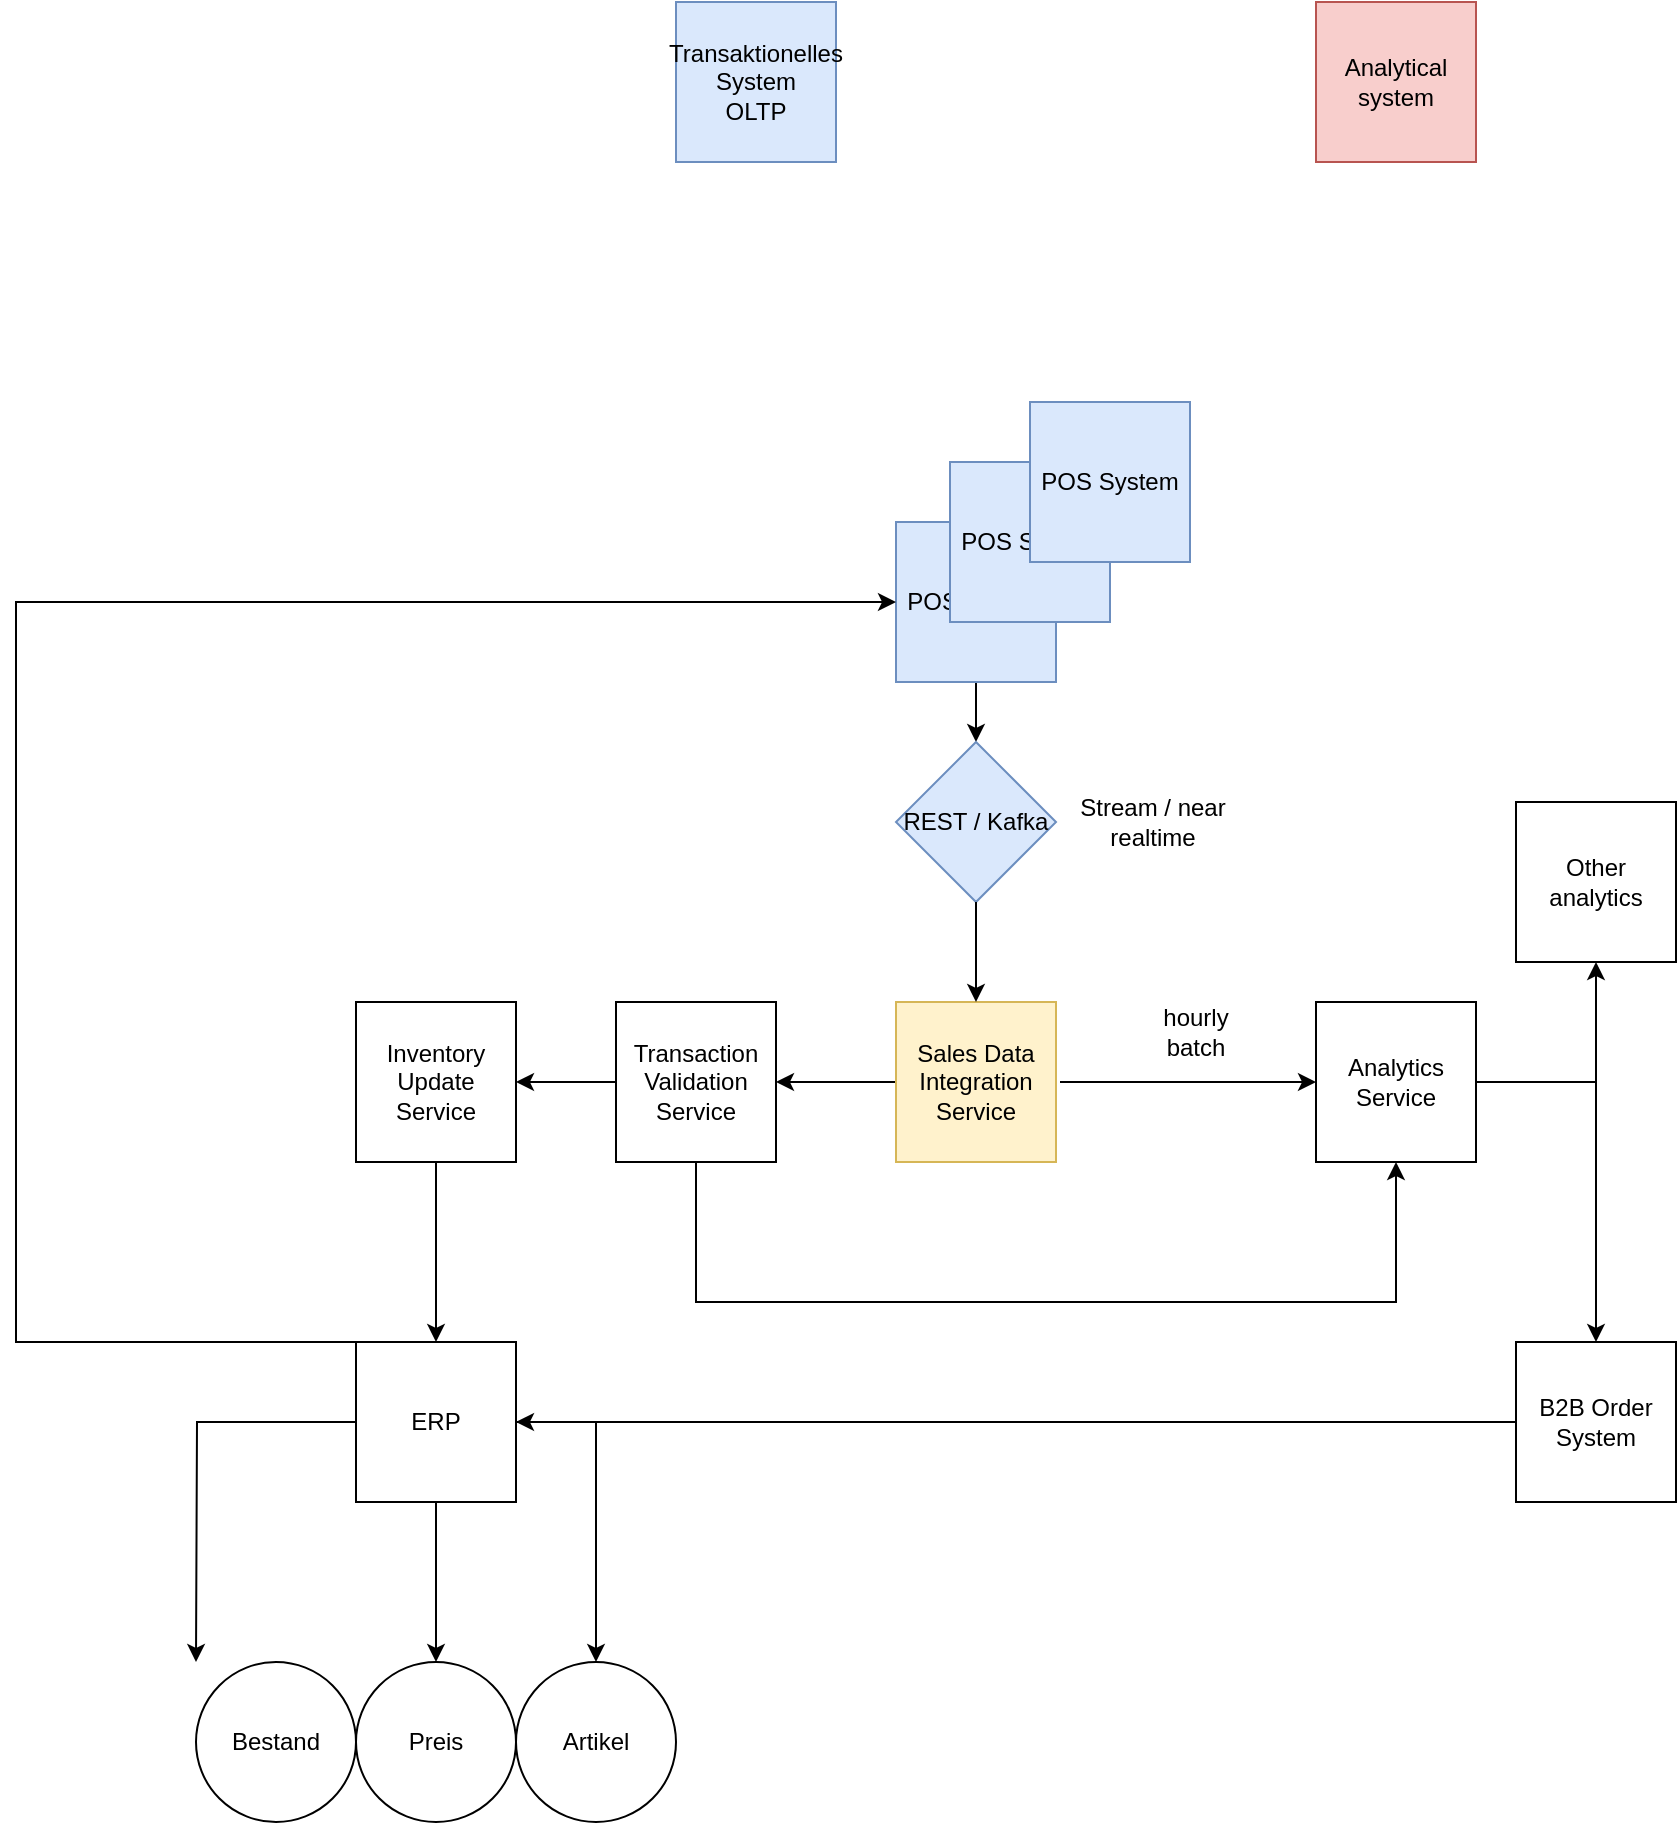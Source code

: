 <mxfile version="28.2.7">
  <diagram name="Seite-1" id="UZIhS9Y9MdjXqw4mlf7s">
    <mxGraphModel dx="3659" dy="1023" grid="1" gridSize="10" guides="1" tooltips="1" connect="1" arrows="1" fold="1" page="1" pageScale="1" pageWidth="827" pageHeight="1169" math="0" shadow="0">
      <root>
        <mxCell id="0" />
        <mxCell id="1" parent="0" />
        <mxCell id="Pr2Uw5ijxEZGtC7btGxp-7" value="" style="edgeStyle=orthogonalEdgeStyle;rounded=0;orthogonalLoop=1;jettySize=auto;html=1;" parent="1" source="dIiDGgfdL44ax7ytaZIA-1" target="Pr2Uw5ijxEZGtC7btGxp-6" edge="1">
          <mxGeometry relative="1" as="geometry" />
        </mxCell>
        <mxCell id="dIiDGgfdL44ax7ytaZIA-1" value="POS System" style="whiteSpace=wrap;html=1;aspect=fixed;fillColor=#dae8fc;strokeColor=#6c8ebf;" parent="1" vertex="1">
          <mxGeometry x="-730" y="330" width="80" height="80" as="geometry" />
        </mxCell>
        <mxCell id="VpA88QxoI-SMjy5soita-19" value="" style="edgeStyle=orthogonalEdgeStyle;rounded=0;orthogonalLoop=1;jettySize=auto;html=1;" edge="1" parent="1" source="Pr2Uw5ijxEZGtC7btGxp-5" target="Pr2Uw5ijxEZGtC7btGxp-17">
          <mxGeometry relative="1" as="geometry" />
        </mxCell>
        <mxCell id="Pr2Uw5ijxEZGtC7btGxp-5" value="Sales Data Integration Service" style="whiteSpace=wrap;html=1;aspect=fixed;fillColor=#fff2cc;strokeColor=#d6b656;" parent="1" vertex="1">
          <mxGeometry x="-730" y="570" width="80" height="80" as="geometry" />
        </mxCell>
        <mxCell id="Pr2Uw5ijxEZGtC7btGxp-6" value="REST / Kafka" style="rhombus;whiteSpace=wrap;html=1;fillColor=#dae8fc;strokeColor=#6c8ebf;" parent="1" vertex="1">
          <mxGeometry x="-730" y="440" width="80" height="80" as="geometry" />
        </mxCell>
        <mxCell id="Pr2Uw5ijxEZGtC7btGxp-8" value="" style="endArrow=classic;html=1;rounded=0;exitX=0.5;exitY=1;exitDx=0;exitDy=0;entryX=0.5;entryY=0;entryDx=0;entryDy=0;" parent="1" source="Pr2Uw5ijxEZGtC7btGxp-6" target="Pr2Uw5ijxEZGtC7btGxp-5" edge="1">
          <mxGeometry width="50" height="50" relative="1" as="geometry">
            <mxPoint x="-720" y="830" as="sourcePoint" />
            <mxPoint x="-670" y="780" as="targetPoint" />
          </mxGeometry>
        </mxCell>
        <mxCell id="Pr2Uw5ijxEZGtC7btGxp-12" value="" style="edgeStyle=orthogonalEdgeStyle;rounded=0;orthogonalLoop=1;jettySize=auto;html=1;" parent="1" source="Pr2Uw5ijxEZGtC7btGxp-9" target="Pr2Uw5ijxEZGtC7btGxp-10" edge="1">
          <mxGeometry relative="1" as="geometry">
            <Array as="points">
              <mxPoint x="-880" y="780" />
            </Array>
          </mxGeometry>
        </mxCell>
        <mxCell id="Pr2Uw5ijxEZGtC7btGxp-14" value="" style="edgeStyle=orthogonalEdgeStyle;rounded=0;orthogonalLoop=1;jettySize=auto;html=1;" parent="1" source="Pr2Uw5ijxEZGtC7btGxp-9" target="Pr2Uw5ijxEZGtC7btGxp-13" edge="1">
          <mxGeometry relative="1" as="geometry" />
        </mxCell>
        <mxCell id="Pr2Uw5ijxEZGtC7btGxp-16" value="" style="edgeStyle=orthogonalEdgeStyle;rounded=0;orthogonalLoop=1;jettySize=auto;html=1;" parent="1" source="Pr2Uw5ijxEZGtC7btGxp-9" edge="1">
          <mxGeometry relative="1" as="geometry">
            <mxPoint x="-1080" y="900" as="targetPoint" />
          </mxGeometry>
        </mxCell>
        <mxCell id="Pr2Uw5ijxEZGtC7btGxp-9" value="ERP" style="whiteSpace=wrap;html=1;aspect=fixed;" parent="1" vertex="1">
          <mxGeometry x="-1000" y="740" width="80" height="80" as="geometry" />
        </mxCell>
        <mxCell id="Pr2Uw5ijxEZGtC7btGxp-10" value="Artikel" style="ellipse;whiteSpace=wrap;html=1;" parent="1" vertex="1">
          <mxGeometry x="-920" y="900" width="80" height="80" as="geometry" />
        </mxCell>
        <mxCell id="Pr2Uw5ijxEZGtC7btGxp-13" value="Preis" style="ellipse;whiteSpace=wrap;html=1;" parent="1" vertex="1">
          <mxGeometry x="-1000" y="900" width="80" height="80" as="geometry" />
        </mxCell>
        <mxCell id="Pr2Uw5ijxEZGtC7btGxp-15" value="Bestand" style="ellipse;whiteSpace=wrap;html=1;" parent="1" vertex="1">
          <mxGeometry x="-1080" y="900" width="80" height="80" as="geometry" />
        </mxCell>
        <mxCell id="Pr2Uw5ijxEZGtC7btGxp-19" value="" style="edgeStyle=orthogonalEdgeStyle;rounded=0;orthogonalLoop=1;jettySize=auto;html=1;" parent="1" source="Pr2Uw5ijxEZGtC7btGxp-17" target="Pr2Uw5ijxEZGtC7btGxp-18" edge="1">
          <mxGeometry relative="1" as="geometry" />
        </mxCell>
        <mxCell id="Pr2Uw5ijxEZGtC7btGxp-17" value="Transaction Validation Service" style="whiteSpace=wrap;html=1;aspect=fixed;" parent="1" vertex="1">
          <mxGeometry x="-870" y="570" width="80" height="80" as="geometry" />
        </mxCell>
        <mxCell id="Pr2Uw5ijxEZGtC7btGxp-20" value="" style="edgeStyle=orthogonalEdgeStyle;rounded=0;orthogonalLoop=1;jettySize=auto;html=1;" parent="1" source="Pr2Uw5ijxEZGtC7btGxp-18" target="Pr2Uw5ijxEZGtC7btGxp-9" edge="1">
          <mxGeometry relative="1" as="geometry" />
        </mxCell>
        <mxCell id="Pr2Uw5ijxEZGtC7btGxp-18" value="Inventory Update Service" style="whiteSpace=wrap;html=1;aspect=fixed;" parent="1" vertex="1">
          <mxGeometry x="-1000" y="570" width="80" height="80" as="geometry" />
        </mxCell>
        <mxCell id="Pr2Uw5ijxEZGtC7btGxp-21" value="Analytics Service" style="whiteSpace=wrap;html=1;aspect=fixed;" parent="1" vertex="1">
          <mxGeometry x="-520" y="570" width="80" height="80" as="geometry" />
        </mxCell>
        <mxCell id="Pr2Uw5ijxEZGtC7btGxp-22" value="" style="endArrow=classic;html=1;rounded=0;entryX=0;entryY=0.5;entryDx=0;entryDy=0;exitX=0;exitY=0;exitDx=0;exitDy=0;" parent="1" source="Pr2Uw5ijxEZGtC7btGxp-9" target="dIiDGgfdL44ax7ytaZIA-1" edge="1">
          <mxGeometry width="50" height="50" relative="1" as="geometry">
            <mxPoint x="-1170" y="760" as="sourcePoint" />
            <mxPoint x="-670" y="730" as="targetPoint" />
            <Array as="points">
              <mxPoint x="-1170" y="740" />
              <mxPoint x="-1170" y="370" />
            </Array>
          </mxGeometry>
        </mxCell>
        <mxCell id="VpA88QxoI-SMjy5soita-24" style="edgeStyle=orthogonalEdgeStyle;rounded=0;orthogonalLoop=1;jettySize=auto;html=1;entryX=1;entryY=0.5;entryDx=0;entryDy=0;" edge="1" parent="1" source="Pr2Uw5ijxEZGtC7btGxp-24" target="Pr2Uw5ijxEZGtC7btGxp-9">
          <mxGeometry relative="1" as="geometry" />
        </mxCell>
        <mxCell id="Pr2Uw5ijxEZGtC7btGxp-24" value="B2B Order System" style="whiteSpace=wrap;html=1;aspect=fixed;" parent="1" vertex="1">
          <mxGeometry x="-420" y="740" width="80" height="80" as="geometry" />
        </mxCell>
        <mxCell id="VpA88QxoI-SMjy5soita-1" value="POS System" style="whiteSpace=wrap;html=1;aspect=fixed;fillColor=#dae8fc;strokeColor=#6c8ebf;" vertex="1" parent="1">
          <mxGeometry x="-703" y="300" width="80" height="80" as="geometry" />
        </mxCell>
        <mxCell id="VpA88QxoI-SMjy5soita-2" value="POS System" style="whiteSpace=wrap;html=1;aspect=fixed;fillColor=#dae8fc;strokeColor=#6c8ebf;" vertex="1" parent="1">
          <mxGeometry x="-663" y="270" width="80" height="80" as="geometry" />
        </mxCell>
        <mxCell id="VpA88QxoI-SMjy5soita-14" value="Transaktionelles System&lt;div&gt;OLTP&lt;/div&gt;" style="whiteSpace=wrap;html=1;aspect=fixed;fillColor=#dae8fc;strokeColor=#6c8ebf;" vertex="1" parent="1">
          <mxGeometry x="-840" y="70" width="80" height="80" as="geometry" />
        </mxCell>
        <mxCell id="VpA88QxoI-SMjy5soita-16" value="Analytical system" style="whiteSpace=wrap;html=1;aspect=fixed;fillColor=#f8cecc;strokeColor=#b85450;" vertex="1" parent="1">
          <mxGeometry x="-520" y="70" width="80" height="80" as="geometry" />
        </mxCell>
        <mxCell id="VpA88QxoI-SMjy5soita-17" value="Stream / near realtime" style="text;html=1;whiteSpace=wrap;strokeColor=none;fillColor=none;align=center;verticalAlign=middle;rounded=0;" vertex="1" parent="1">
          <mxGeometry x="-643" y="465" width="83" height="30" as="geometry" />
        </mxCell>
        <mxCell id="VpA88QxoI-SMjy5soita-20" value="" style="endArrow=classic;html=1;rounded=0;entryX=0;entryY=0.5;entryDx=0;entryDy=0;" edge="1" parent="1" target="Pr2Uw5ijxEZGtC7btGxp-21">
          <mxGeometry width="50" height="50" relative="1" as="geometry">
            <mxPoint x="-648" y="610" as="sourcePoint" />
            <mxPoint x="-598" y="560" as="targetPoint" />
          </mxGeometry>
        </mxCell>
        <mxCell id="VpA88QxoI-SMjy5soita-25" value="Other analytics" style="whiteSpace=wrap;html=1;aspect=fixed;" vertex="1" parent="1">
          <mxGeometry x="-420" y="470" width="80" height="80" as="geometry" />
        </mxCell>
        <mxCell id="VpA88QxoI-SMjy5soita-26" value="" style="endArrow=classic;html=1;rounded=0;entryX=0.5;entryY=1;entryDx=0;entryDy=0;" edge="1" parent="1" target="VpA88QxoI-SMjy5soita-25">
          <mxGeometry width="50" height="50" relative="1" as="geometry">
            <mxPoint x="-438" y="610" as="sourcePoint" />
            <mxPoint x="-388" y="560" as="targetPoint" />
            <Array as="points">
              <mxPoint x="-380" y="610" />
            </Array>
          </mxGeometry>
        </mxCell>
        <mxCell id="VpA88QxoI-SMjy5soita-27" value="" style="endArrow=classic;html=1;rounded=0;entryX=0.5;entryY=0;entryDx=0;entryDy=0;" edge="1" parent="1" target="Pr2Uw5ijxEZGtC7btGxp-24">
          <mxGeometry width="50" height="50" relative="1" as="geometry">
            <mxPoint x="-440" y="610" as="sourcePoint" />
            <mxPoint x="-390" y="560" as="targetPoint" />
            <Array as="points">
              <mxPoint x="-380" y="610" />
            </Array>
          </mxGeometry>
        </mxCell>
        <mxCell id="VpA88QxoI-SMjy5soita-28" value="hourly batch" style="text;html=1;whiteSpace=wrap;strokeColor=none;fillColor=none;align=center;verticalAlign=middle;rounded=0;" vertex="1" parent="1">
          <mxGeometry x="-610" y="570" width="60" height="30" as="geometry" />
        </mxCell>
        <mxCell id="VpA88QxoI-SMjy5soita-29" value="" style="endArrow=classic;html=1;rounded=0;entryX=0.5;entryY=1;entryDx=0;entryDy=0;" edge="1" parent="1" target="Pr2Uw5ijxEZGtC7btGxp-21">
          <mxGeometry width="50" height="50" relative="1" as="geometry">
            <mxPoint x="-830" y="650" as="sourcePoint" />
            <mxPoint x="-780" y="600" as="targetPoint" />
            <Array as="points">
              <mxPoint x="-830" y="720" />
              <mxPoint x="-480" y="720" />
            </Array>
          </mxGeometry>
        </mxCell>
      </root>
    </mxGraphModel>
  </diagram>
</mxfile>
